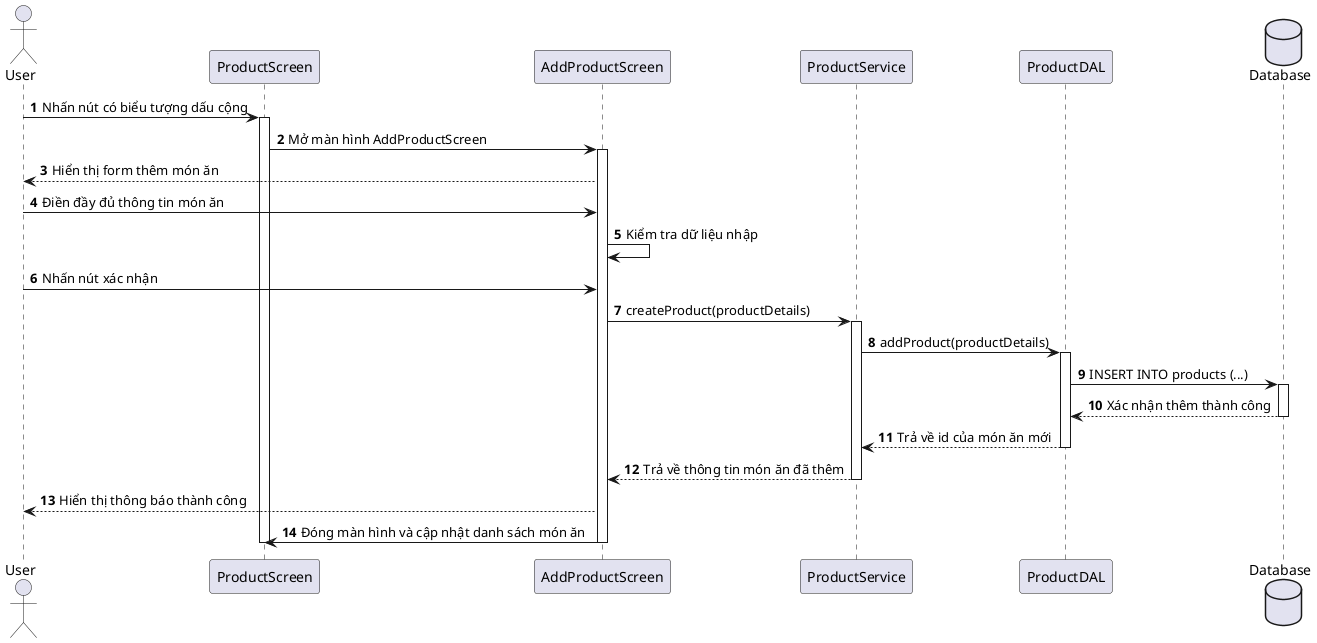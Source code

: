 @startuml
actor User
participant "ProductScreen" as PS
participant "AddProductScreen" as APS
participant "ProductService" as Service
participant "ProductDAL" as DAL
database "Database" as DB

autonumber

User -> PS: Nhấn nút có biểu tượng dấu cộng
activate PS

PS -> APS: Mở màn hình AddProductScreen
activate APS
APS --> User: Hiển thị form thêm món ăn

User -> APS: Điền đầy đủ thông tin món ăn
APS -> APS: Kiểm tra dữ liệu nhập

User -> APS: Nhấn nút xác nhận
APS -> Service: createProduct(productDetails)
activate Service

Service -> DAL: addProduct(productDetails)
activate DAL

DAL -> DB: INSERT INTO products (...)
activate DB
DB --> DAL: Xác nhận thêm thành công
deactivate DB

DAL --> Service: Trả về id của món ăn mới
deactivate DAL

Service --> APS: Trả về thông tin món ăn đã thêm
deactivate Service

APS --> User: Hiển thị thông báo thành công
APS -> PS: Đóng màn hình và cập nhật danh sách món ăn
deactivate APS
deactivate PS

@enduml
